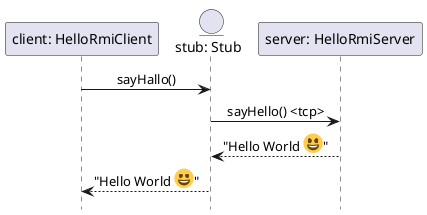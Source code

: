 @startuml sequence
skinparam sequenceMessageAlign center
hide footbox

participant HelloRmiClient as "client: HelloRmiClient" order 1
entity stub as "stub: Stub" order 2
participant HelloRmiServer as "server: HelloRmiServer" order 3


HelloRmiClient -> stub: sayHallo()
stub -> HelloRmiServer: sayHello() <tcp>

HelloRmiServer --> stub: "Hello World <:1f600:>"
stub --> HelloRmiClient :"Hello World <:1f600:>"
@enduml